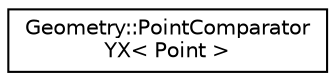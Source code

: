 digraph "Graphical Class Hierarchy"
{
 // LATEX_PDF_SIZE
  edge [fontname="Helvetica",fontsize="10",labelfontname="Helvetica",labelfontsize="10"];
  node [fontname="Helvetica",fontsize="10",shape=record];
  rankdir="LR";
  Node0 [label="Geometry::PointComparator\lYX\< Point \>",height=0.2,width=0.4,color="black", fillcolor="white", style="filled",URL="$structGeometry_1_1PointComparatorYX.html",tooltip=" "];
}
